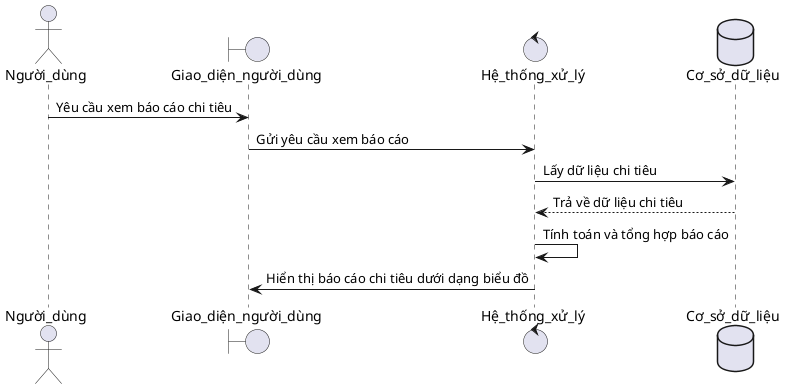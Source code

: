 @startuml
actor Người_dùng as User
boundary Giao_diện_người_dùng as UI
control Hệ_thống_xử_lý as System
database Cơ_sở_dữ_liệu as DB

User -> UI: Yêu cầu xem báo cáo chi tiêu
UI -> System: Gửi yêu cầu xem báo cáo
System -> DB: Lấy dữ liệu chi tiêu
DB --> System: Trả về dữ liệu chi tiêu
System -> System: Tính toán và tổng hợp báo cáo
System -> UI: Hiển thị báo cáo chi tiêu dưới dạng biểu đồ
@enduml
